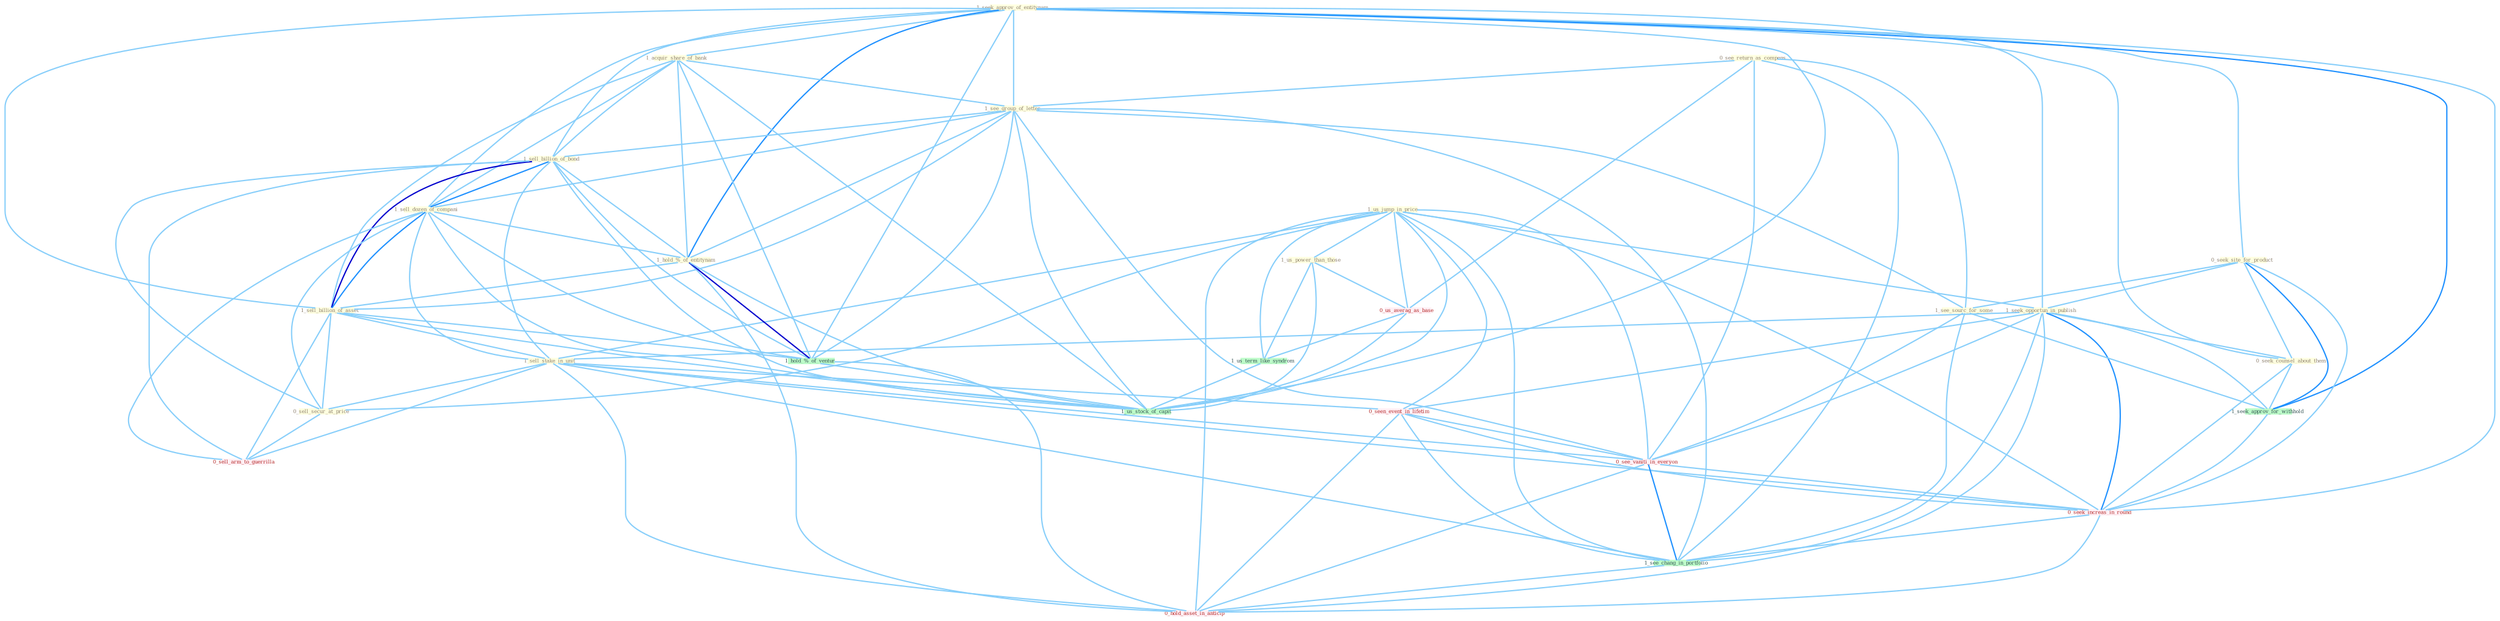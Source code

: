 Graph G{ 
    node
    [shape=polygon,style=filled,width=.5,height=.06,color="#BDFCC9",fixedsize=true,fontsize=4,
    fontcolor="#2f4f4f"];
    {node
    [color="#ffffe0", fontcolor="#8b7d6b"] "1_seek_approv_of_entitynam " "0_see_return_as_compens " "1_us_jump_in_price " "0_seek_site_for_product " "1_acquir_share_of_bank " "1_seek_opportun_in_publish " "1_us_power_than_those " "1_see_group_of_letter " "1_sell_billion_of_bond " "1_sell_dozen_of_compani " "1_hold_%_of_entitynam " "1_sell_billion_of_asset " "1_sell_stake_in_unit " "0_seek_counsel_about_them " "0_sell_secur_at_price " "1_see_sourc_for_some "}
{node [color="#fff0f5", fontcolor="#b22222"] "0_seen_event_in_lifetim " "0_us_averag_as_base " "0_see_vaniti_in_everyon " "0_sell_arm_to_guerrilla " "0_seek_increas_in_round " "0_hold_asset_in_anticip "}
edge [color="#B0E2FF"];

	"1_seek_approv_of_entitynam " -- "0_seek_site_for_product " [w="1", color="#87cefa" ];
	"1_seek_approv_of_entitynam " -- "1_acquir_share_of_bank " [w="1", color="#87cefa" ];
	"1_seek_approv_of_entitynam " -- "1_seek_opportun_in_publish " [w="1", color="#87cefa" ];
	"1_seek_approv_of_entitynam " -- "1_see_group_of_letter " [w="1", color="#87cefa" ];
	"1_seek_approv_of_entitynam " -- "1_sell_billion_of_bond " [w="1", color="#87cefa" ];
	"1_seek_approv_of_entitynam " -- "1_sell_dozen_of_compani " [w="1", color="#87cefa" ];
	"1_seek_approv_of_entitynam " -- "1_hold_%_of_entitynam " [w="2", color="#1e90ff" , len=0.8];
	"1_seek_approv_of_entitynam " -- "1_sell_billion_of_asset " [w="1", color="#87cefa" ];
	"1_seek_approv_of_entitynam " -- "0_seek_counsel_about_them " [w="1", color="#87cefa" ];
	"1_seek_approv_of_entitynam " -- "1_seek_approv_for_withhold " [w="2", color="#1e90ff" , len=0.8];
	"1_seek_approv_of_entitynam " -- "1_hold_%_of_ventur " [w="1", color="#87cefa" ];
	"1_seek_approv_of_entitynam " -- "0_seek_increas_in_round " [w="1", color="#87cefa" ];
	"1_seek_approv_of_entitynam " -- "1_us_stock_of_capit " [w="1", color="#87cefa" ];
	"0_see_return_as_compens " -- "1_see_group_of_letter " [w="1", color="#87cefa" ];
	"0_see_return_as_compens " -- "1_see_sourc_for_some " [w="1", color="#87cefa" ];
	"0_see_return_as_compens " -- "0_us_averag_as_base " [w="1", color="#87cefa" ];
	"0_see_return_as_compens " -- "0_see_vaniti_in_everyon " [w="1", color="#87cefa" ];
	"0_see_return_as_compens " -- "1_see_chang_in_portfolio " [w="1", color="#87cefa" ];
	"1_us_jump_in_price " -- "1_seek_opportun_in_publish " [w="1", color="#87cefa" ];
	"1_us_jump_in_price " -- "1_us_power_than_those " [w="1", color="#87cefa" ];
	"1_us_jump_in_price " -- "1_sell_stake_in_unit " [w="1", color="#87cefa" ];
	"1_us_jump_in_price " -- "0_sell_secur_at_price " [w="1", color="#87cefa" ];
	"1_us_jump_in_price " -- "0_seen_event_in_lifetim " [w="1", color="#87cefa" ];
	"1_us_jump_in_price " -- "0_us_averag_as_base " [w="1", color="#87cefa" ];
	"1_us_jump_in_price " -- "1_us_term_like_syndrom " [w="1", color="#87cefa" ];
	"1_us_jump_in_price " -- "0_see_vaniti_in_everyon " [w="1", color="#87cefa" ];
	"1_us_jump_in_price " -- "0_seek_increas_in_round " [w="1", color="#87cefa" ];
	"1_us_jump_in_price " -- "1_us_stock_of_capit " [w="1", color="#87cefa" ];
	"1_us_jump_in_price " -- "1_see_chang_in_portfolio " [w="1", color="#87cefa" ];
	"1_us_jump_in_price " -- "0_hold_asset_in_anticip " [w="1", color="#87cefa" ];
	"0_seek_site_for_product " -- "1_seek_opportun_in_publish " [w="1", color="#87cefa" ];
	"0_seek_site_for_product " -- "0_seek_counsel_about_them " [w="1", color="#87cefa" ];
	"0_seek_site_for_product " -- "1_see_sourc_for_some " [w="1", color="#87cefa" ];
	"0_seek_site_for_product " -- "1_seek_approv_for_withhold " [w="2", color="#1e90ff" , len=0.8];
	"0_seek_site_for_product " -- "0_seek_increas_in_round " [w="1", color="#87cefa" ];
	"1_acquir_share_of_bank " -- "1_see_group_of_letter " [w="1", color="#87cefa" ];
	"1_acquir_share_of_bank " -- "1_sell_billion_of_bond " [w="1", color="#87cefa" ];
	"1_acquir_share_of_bank " -- "1_sell_dozen_of_compani " [w="1", color="#87cefa" ];
	"1_acquir_share_of_bank " -- "1_hold_%_of_entitynam " [w="1", color="#87cefa" ];
	"1_acquir_share_of_bank " -- "1_sell_billion_of_asset " [w="1", color="#87cefa" ];
	"1_acquir_share_of_bank " -- "1_hold_%_of_ventur " [w="1", color="#87cefa" ];
	"1_acquir_share_of_bank " -- "1_us_stock_of_capit " [w="1", color="#87cefa" ];
	"1_seek_opportun_in_publish " -- "1_sell_stake_in_unit " [w="1", color="#87cefa" ];
	"1_seek_opportun_in_publish " -- "0_seek_counsel_about_them " [w="1", color="#87cefa" ];
	"1_seek_opportun_in_publish " -- "0_seen_event_in_lifetim " [w="1", color="#87cefa" ];
	"1_seek_opportun_in_publish " -- "1_seek_approv_for_withhold " [w="1", color="#87cefa" ];
	"1_seek_opportun_in_publish " -- "0_see_vaniti_in_everyon " [w="1", color="#87cefa" ];
	"1_seek_opportun_in_publish " -- "0_seek_increas_in_round " [w="2", color="#1e90ff" , len=0.8];
	"1_seek_opportun_in_publish " -- "1_see_chang_in_portfolio " [w="1", color="#87cefa" ];
	"1_seek_opportun_in_publish " -- "0_hold_asset_in_anticip " [w="1", color="#87cefa" ];
	"1_us_power_than_those " -- "0_us_averag_as_base " [w="1", color="#87cefa" ];
	"1_us_power_than_those " -- "1_us_term_like_syndrom " [w="1", color="#87cefa" ];
	"1_us_power_than_those " -- "1_us_stock_of_capit " [w="1", color="#87cefa" ];
	"1_see_group_of_letter " -- "1_sell_billion_of_bond " [w="1", color="#87cefa" ];
	"1_see_group_of_letter " -- "1_sell_dozen_of_compani " [w="1", color="#87cefa" ];
	"1_see_group_of_letter " -- "1_hold_%_of_entitynam " [w="1", color="#87cefa" ];
	"1_see_group_of_letter " -- "1_sell_billion_of_asset " [w="1", color="#87cefa" ];
	"1_see_group_of_letter " -- "1_see_sourc_for_some " [w="1", color="#87cefa" ];
	"1_see_group_of_letter " -- "1_hold_%_of_ventur " [w="1", color="#87cefa" ];
	"1_see_group_of_letter " -- "0_see_vaniti_in_everyon " [w="1", color="#87cefa" ];
	"1_see_group_of_letter " -- "1_us_stock_of_capit " [w="1", color="#87cefa" ];
	"1_see_group_of_letter " -- "1_see_chang_in_portfolio " [w="1", color="#87cefa" ];
	"1_sell_billion_of_bond " -- "1_sell_dozen_of_compani " [w="2", color="#1e90ff" , len=0.8];
	"1_sell_billion_of_bond " -- "1_hold_%_of_entitynam " [w="1", color="#87cefa" ];
	"1_sell_billion_of_bond " -- "1_sell_billion_of_asset " [w="3", color="#0000cd" , len=0.6];
	"1_sell_billion_of_bond " -- "1_sell_stake_in_unit " [w="1", color="#87cefa" ];
	"1_sell_billion_of_bond " -- "0_sell_secur_at_price " [w="1", color="#87cefa" ];
	"1_sell_billion_of_bond " -- "1_hold_%_of_ventur " [w="1", color="#87cefa" ];
	"1_sell_billion_of_bond " -- "0_sell_arm_to_guerrilla " [w="1", color="#87cefa" ];
	"1_sell_billion_of_bond " -- "1_us_stock_of_capit " [w="1", color="#87cefa" ];
	"1_sell_dozen_of_compani " -- "1_hold_%_of_entitynam " [w="1", color="#87cefa" ];
	"1_sell_dozen_of_compani " -- "1_sell_billion_of_asset " [w="2", color="#1e90ff" , len=0.8];
	"1_sell_dozen_of_compani " -- "1_sell_stake_in_unit " [w="1", color="#87cefa" ];
	"1_sell_dozen_of_compani " -- "0_sell_secur_at_price " [w="1", color="#87cefa" ];
	"1_sell_dozen_of_compani " -- "1_hold_%_of_ventur " [w="1", color="#87cefa" ];
	"1_sell_dozen_of_compani " -- "0_sell_arm_to_guerrilla " [w="1", color="#87cefa" ];
	"1_sell_dozen_of_compani " -- "1_us_stock_of_capit " [w="1", color="#87cefa" ];
	"1_hold_%_of_entitynam " -- "1_sell_billion_of_asset " [w="1", color="#87cefa" ];
	"1_hold_%_of_entitynam " -- "1_hold_%_of_ventur " [w="3", color="#0000cd" , len=0.6];
	"1_hold_%_of_entitynam " -- "1_us_stock_of_capit " [w="1", color="#87cefa" ];
	"1_hold_%_of_entitynam " -- "0_hold_asset_in_anticip " [w="1", color="#87cefa" ];
	"1_sell_billion_of_asset " -- "1_sell_stake_in_unit " [w="1", color="#87cefa" ];
	"1_sell_billion_of_asset " -- "0_sell_secur_at_price " [w="1", color="#87cefa" ];
	"1_sell_billion_of_asset " -- "1_hold_%_of_ventur " [w="1", color="#87cefa" ];
	"1_sell_billion_of_asset " -- "0_sell_arm_to_guerrilla " [w="1", color="#87cefa" ];
	"1_sell_billion_of_asset " -- "1_us_stock_of_capit " [w="1", color="#87cefa" ];
	"1_sell_stake_in_unit " -- "0_sell_secur_at_price " [w="1", color="#87cefa" ];
	"1_sell_stake_in_unit " -- "0_seen_event_in_lifetim " [w="1", color="#87cefa" ];
	"1_sell_stake_in_unit " -- "0_see_vaniti_in_everyon " [w="1", color="#87cefa" ];
	"1_sell_stake_in_unit " -- "0_sell_arm_to_guerrilla " [w="1", color="#87cefa" ];
	"1_sell_stake_in_unit " -- "0_seek_increas_in_round " [w="1", color="#87cefa" ];
	"1_sell_stake_in_unit " -- "1_see_chang_in_portfolio " [w="1", color="#87cefa" ];
	"1_sell_stake_in_unit " -- "0_hold_asset_in_anticip " [w="1", color="#87cefa" ];
	"0_seek_counsel_about_them " -- "1_seek_approv_for_withhold " [w="1", color="#87cefa" ];
	"0_seek_counsel_about_them " -- "0_seek_increas_in_round " [w="1", color="#87cefa" ];
	"0_sell_secur_at_price " -- "0_sell_arm_to_guerrilla " [w="1", color="#87cefa" ];
	"1_see_sourc_for_some " -- "1_seek_approv_for_withhold " [w="1", color="#87cefa" ];
	"1_see_sourc_for_some " -- "0_see_vaniti_in_everyon " [w="1", color="#87cefa" ];
	"1_see_sourc_for_some " -- "1_see_chang_in_portfolio " [w="1", color="#87cefa" ];
	"0_seen_event_in_lifetim " -- "0_see_vaniti_in_everyon " [w="1", color="#87cefa" ];
	"0_seen_event_in_lifetim " -- "0_seek_increas_in_round " [w="1", color="#87cefa" ];
	"0_seen_event_in_lifetim " -- "1_see_chang_in_portfolio " [w="1", color="#87cefa" ];
	"0_seen_event_in_lifetim " -- "0_hold_asset_in_anticip " [w="1", color="#87cefa" ];
	"0_us_averag_as_base " -- "1_us_term_like_syndrom " [w="1", color="#87cefa" ];
	"0_us_averag_as_base " -- "1_us_stock_of_capit " [w="1", color="#87cefa" ];
	"1_us_term_like_syndrom " -- "1_us_stock_of_capit " [w="1", color="#87cefa" ];
	"1_seek_approv_for_withhold " -- "0_seek_increas_in_round " [w="1", color="#87cefa" ];
	"1_hold_%_of_ventur " -- "1_us_stock_of_capit " [w="1", color="#87cefa" ];
	"1_hold_%_of_ventur " -- "0_hold_asset_in_anticip " [w="1", color="#87cefa" ];
	"0_see_vaniti_in_everyon " -- "0_seek_increas_in_round " [w="1", color="#87cefa" ];
	"0_see_vaniti_in_everyon " -- "1_see_chang_in_portfolio " [w="2", color="#1e90ff" , len=0.8];
	"0_see_vaniti_in_everyon " -- "0_hold_asset_in_anticip " [w="1", color="#87cefa" ];
	"0_seek_increas_in_round " -- "1_see_chang_in_portfolio " [w="1", color="#87cefa" ];
	"0_seek_increas_in_round " -- "0_hold_asset_in_anticip " [w="1", color="#87cefa" ];
	"1_see_chang_in_portfolio " -- "0_hold_asset_in_anticip " [w="1", color="#87cefa" ];
}
